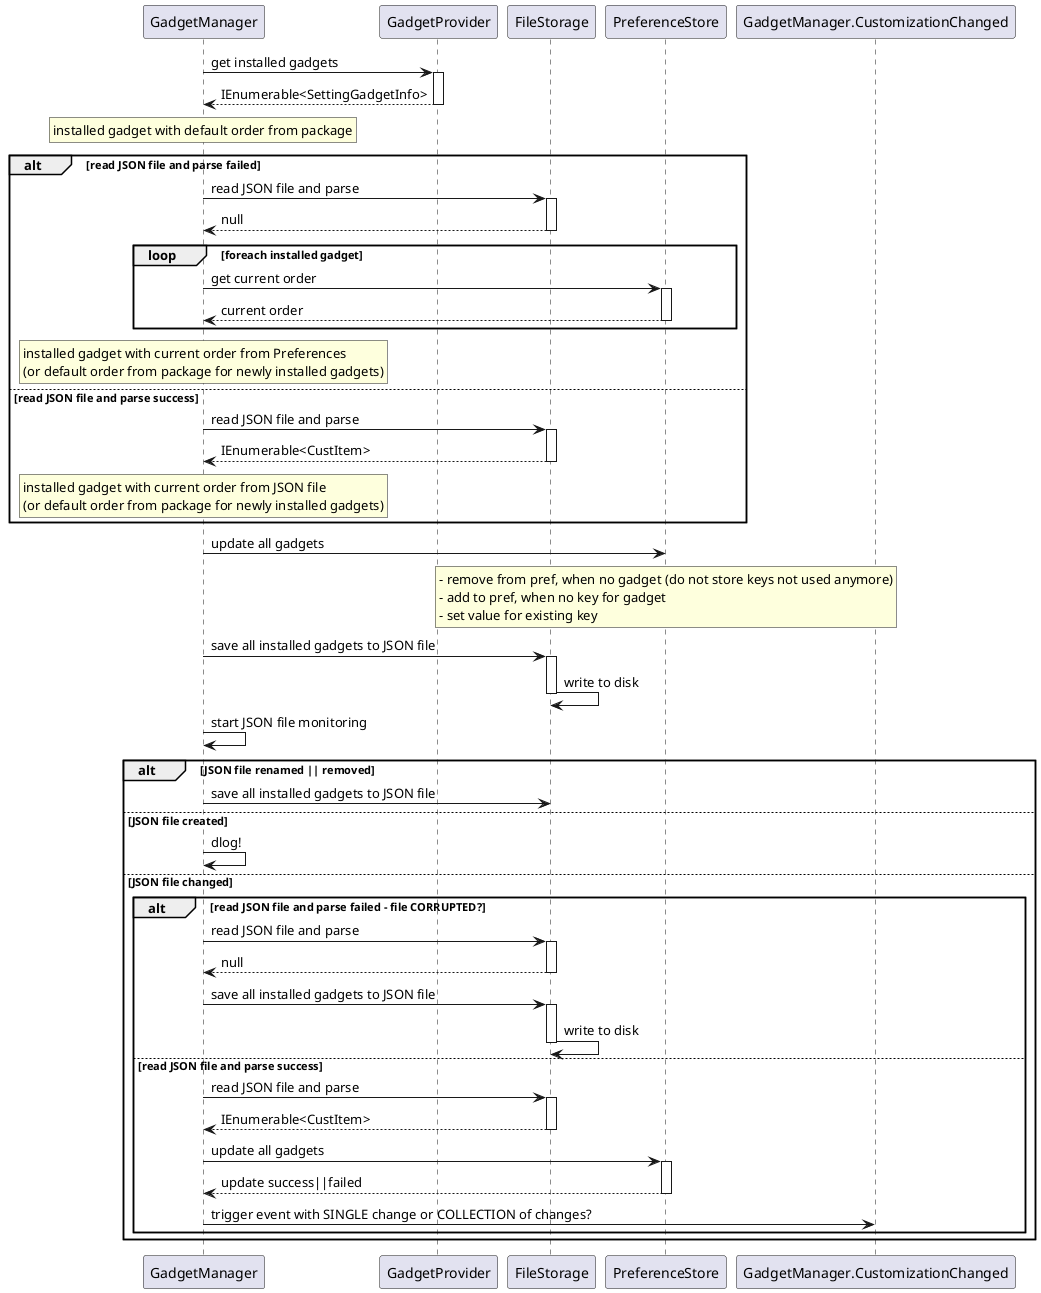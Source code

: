 @startuml
participant GadgetManager
participant GadgetProvider
participant FileStorage
participant PreferenceStore
participant GadgetManager.CustomizationChanged

GadgetManager -> GadgetProvider: get installed gadgets
activate GadgetProvider
GadgetProvider --> GadgetManager: IEnumerable<SettingGadgetInfo>
deactivate GadgetProvider

rnote over GadgetManager
installed gadget with default order from package
endnote

alt read JSON file and parse failed

GadgetManager -> FileStorage: read JSON file and parse
activate FileStorage
FileStorage --> GadgetManager: null
deactivate FileStorage

loop foreach installed gadget
GadgetManager -> PreferenceStore: get current order
activate PreferenceStore
PreferenceStore --> GadgetManager: current order
deactivate PreferenceStore
end

rnote over GadgetManager
installed gadget with current order from Preferences
(or default order from package for newly installed gadgets)
endnote

else read JSON file and parse success

GadgetManager -> FileStorage: read JSON file and parse
activate FileStorage
FileStorage --> GadgetManager: IEnumerable<CustItem>
deactivate FileStorage

rnote over GadgetManager
installed gadget with current order from JSON file
(or default order from package for newly installed gadgets)
endnote

end

GadgetManager -> PreferenceStore: update all gadgets

rnote over PreferenceStore
- remove from pref, when no gadget (do not store keys not used anymore)
- add to pref, when no key for gadget
- set value for existing key
endnote

GadgetManager -> FileStorage: save all installed gadgets to JSON file
activate FileStorage
FileStorage -> FileStorage: write to disk
deactivate FileStorage

GadgetManager -> GadgetManager: start JSON file monitoring

alt JSON file renamed || removed

GadgetManager -> FileStorage: save all installed gadgets to JSON file

else JSON file created

GadgetManager -> GadgetManager: dlog!

else JSON file changed

alt read JSON file and parse failed - file CORRUPTED?

GadgetManager -> FileStorage: read JSON file and parse
activate FileStorage
FileStorage --> GadgetManager: null
deactivate FileStorage

GadgetManager -> FileStorage: save all installed gadgets to JSON file
activate FileStorage
FileStorage -> FileStorage: write to disk
deactivate FileStorage

else read JSON file and parse success

GadgetManager -> FileStorage: read JSON file and parse
activate FileStorage
FileStorage --> GadgetManager: IEnumerable<CustItem>
deactivate FileStorage

GadgetManager -> PreferenceStore: update all gadgets
activate PreferenceStore
PreferenceStore --> GadgetManager: update success||failed
deactivate PreferenceStore
GadgetManager -> GadgetManager.CustomizationChanged: trigger event with SINGLE change or COLLECTION of changes?
end

end

@enduml